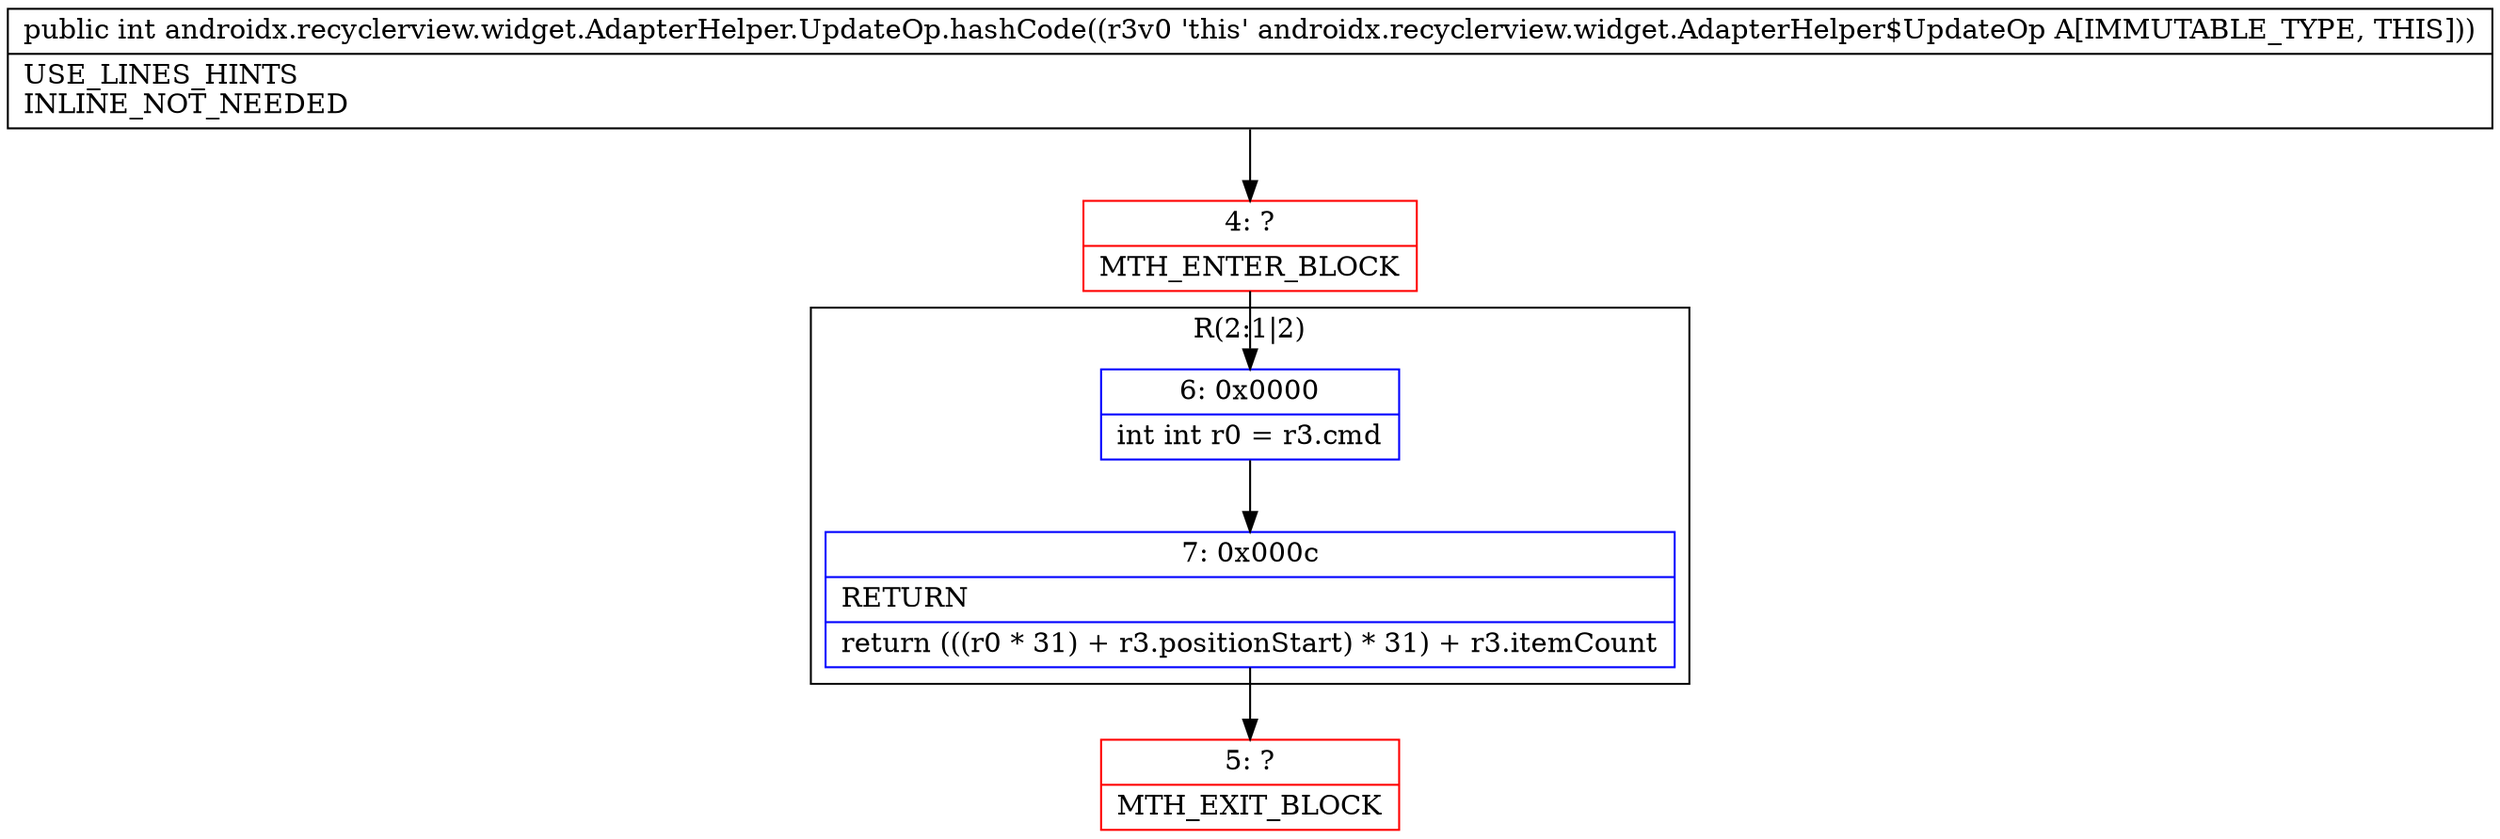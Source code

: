 digraph "CFG forandroidx.recyclerview.widget.AdapterHelper.UpdateOp.hashCode()I" {
subgraph cluster_Region_1537611499 {
label = "R(2:1|2)";
node [shape=record,color=blue];
Node_6 [shape=record,label="{6\:\ 0x0000|int int r0 = r3.cmd\l}"];
Node_7 [shape=record,label="{7\:\ 0x000c|RETURN\l|return (((r0 * 31) + r3.positionStart) * 31) + r3.itemCount\l}"];
}
Node_4 [shape=record,color=red,label="{4\:\ ?|MTH_ENTER_BLOCK\l}"];
Node_5 [shape=record,color=red,label="{5\:\ ?|MTH_EXIT_BLOCK\l}"];
MethodNode[shape=record,label="{public int androidx.recyclerview.widget.AdapterHelper.UpdateOp.hashCode((r3v0 'this' androidx.recyclerview.widget.AdapterHelper$UpdateOp A[IMMUTABLE_TYPE, THIS]))  | USE_LINES_HINTS\lINLINE_NOT_NEEDED\l}"];
MethodNode -> Node_4;Node_6 -> Node_7;
Node_7 -> Node_5;
Node_4 -> Node_6;
}

